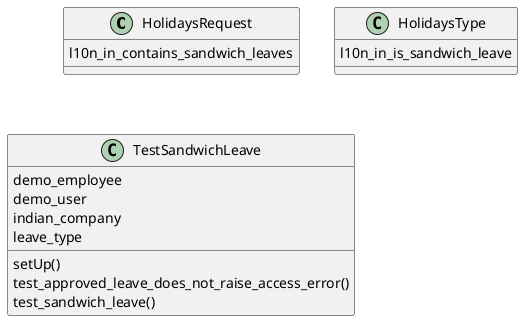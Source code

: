 @startuml classes_l10n_in_hr_holidays
set namespaceSeparator none
class "HolidaysRequest" as odoo_src.odoo.addons.l10n_in_hr_holidays.models.hr_leave.HolidaysRequest {
  l10n_in_contains_sandwich_leaves
}
class "HolidaysType" as odoo_src.odoo.addons.l10n_in_hr_holidays.models.hr_leave_type.HolidaysType {
  l10n_in_is_sandwich_leave
}
class "TestSandwichLeave" as odoo_src.odoo.addons.l10n_in_hr_holidays.tests.test_sandwich_leave.TestSandwichLeave {
  demo_employee
  demo_user
  indian_company
  leave_type
  setUp()
  test_approved_leave_does_not_raise_access_error()
  test_sandwich_leave()
}
@enduml
